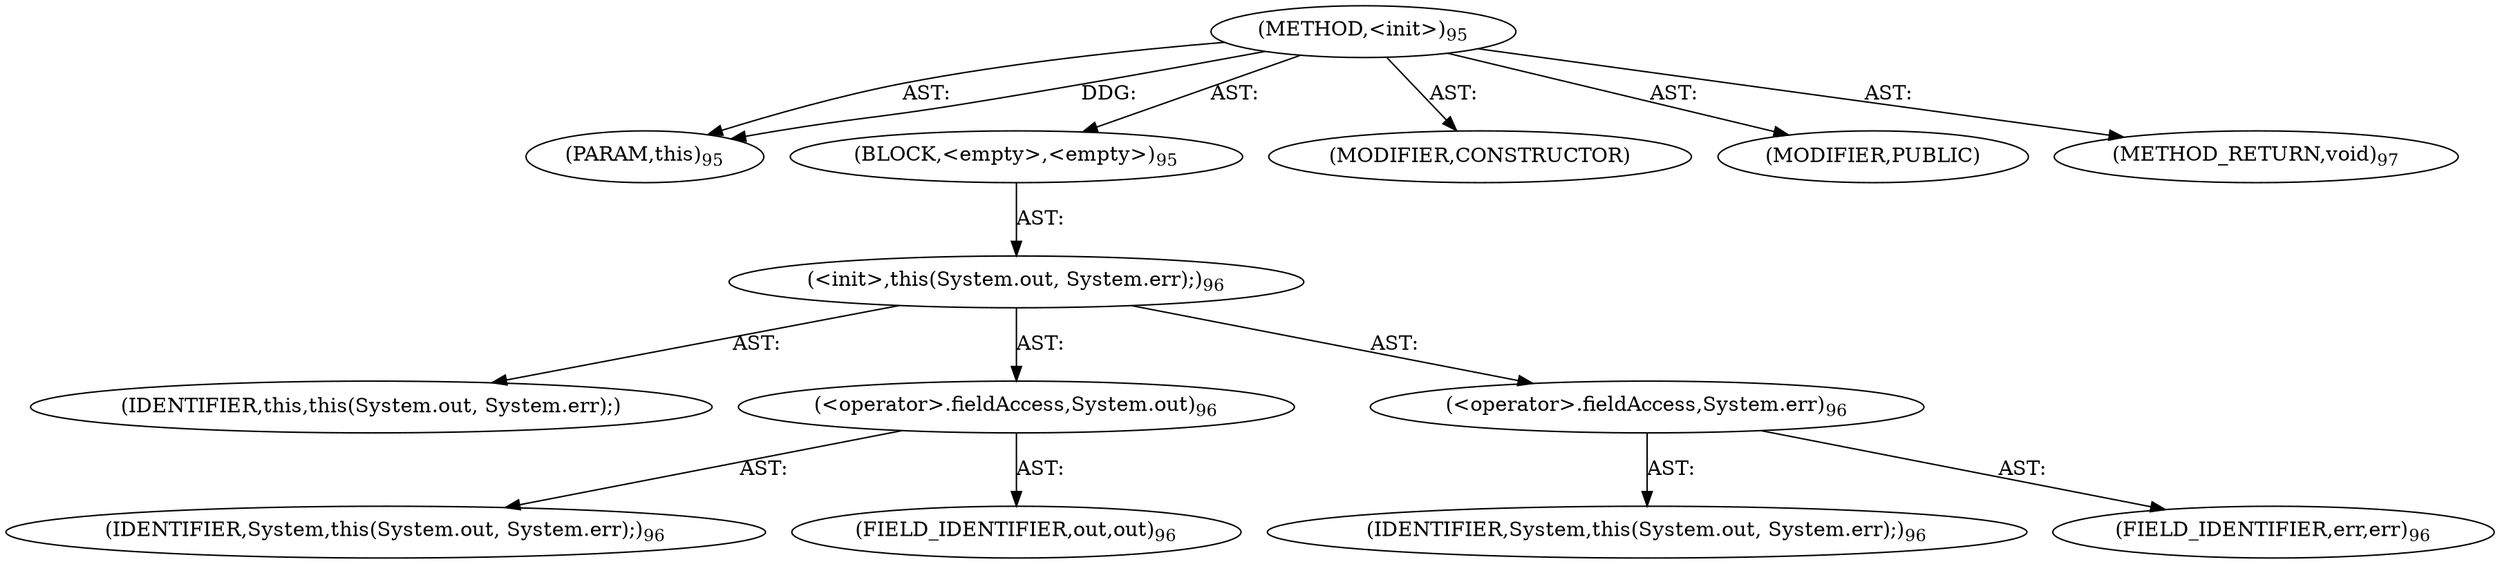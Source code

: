 digraph "&lt;init&gt;" {  
"111669149699" [label = <(METHOD,&lt;init&gt;)<SUB>95</SUB>> ]
"115964117001" [label = <(PARAM,this)<SUB>95</SUB>> ]
"25769803779" [label = <(BLOCK,&lt;empty&gt;,&lt;empty&gt;)<SUB>95</SUB>> ]
"30064771074" [label = <(&lt;init&gt;,this(System.out, System.err);)<SUB>96</SUB>> ]
"68719476747" [label = <(IDENTIFIER,this,this(System.out, System.err);)> ]
"30064771075" [label = <(&lt;operator&gt;.fieldAccess,System.out)<SUB>96</SUB>> ]
"68719476752" [label = <(IDENTIFIER,System,this(System.out, System.err);)<SUB>96</SUB>> ]
"55834574848" [label = <(FIELD_IDENTIFIER,out,out)<SUB>96</SUB>> ]
"30064771076" [label = <(&lt;operator&gt;.fieldAccess,System.err)<SUB>96</SUB>> ]
"68719476753" [label = <(IDENTIFIER,System,this(System.out, System.err);)<SUB>96</SUB>> ]
"55834574849" [label = <(FIELD_IDENTIFIER,err,err)<SUB>96</SUB>> ]
"133143986188" [label = <(MODIFIER,CONSTRUCTOR)> ]
"133143986189" [label = <(MODIFIER,PUBLIC)> ]
"128849018883" [label = <(METHOD_RETURN,void)<SUB>97</SUB>> ]
  "111669149699" -> "115964117001"  [ label = "AST: "] 
  "111669149699" -> "25769803779"  [ label = "AST: "] 
  "111669149699" -> "133143986188"  [ label = "AST: "] 
  "111669149699" -> "133143986189"  [ label = "AST: "] 
  "111669149699" -> "128849018883"  [ label = "AST: "] 
  "25769803779" -> "30064771074"  [ label = "AST: "] 
  "30064771074" -> "68719476747"  [ label = "AST: "] 
  "30064771074" -> "30064771075"  [ label = "AST: "] 
  "30064771074" -> "30064771076"  [ label = "AST: "] 
  "30064771075" -> "68719476752"  [ label = "AST: "] 
  "30064771075" -> "55834574848"  [ label = "AST: "] 
  "30064771076" -> "68719476753"  [ label = "AST: "] 
  "30064771076" -> "55834574849"  [ label = "AST: "] 
  "111669149699" -> "115964117001"  [ label = "DDG: "] 
}
